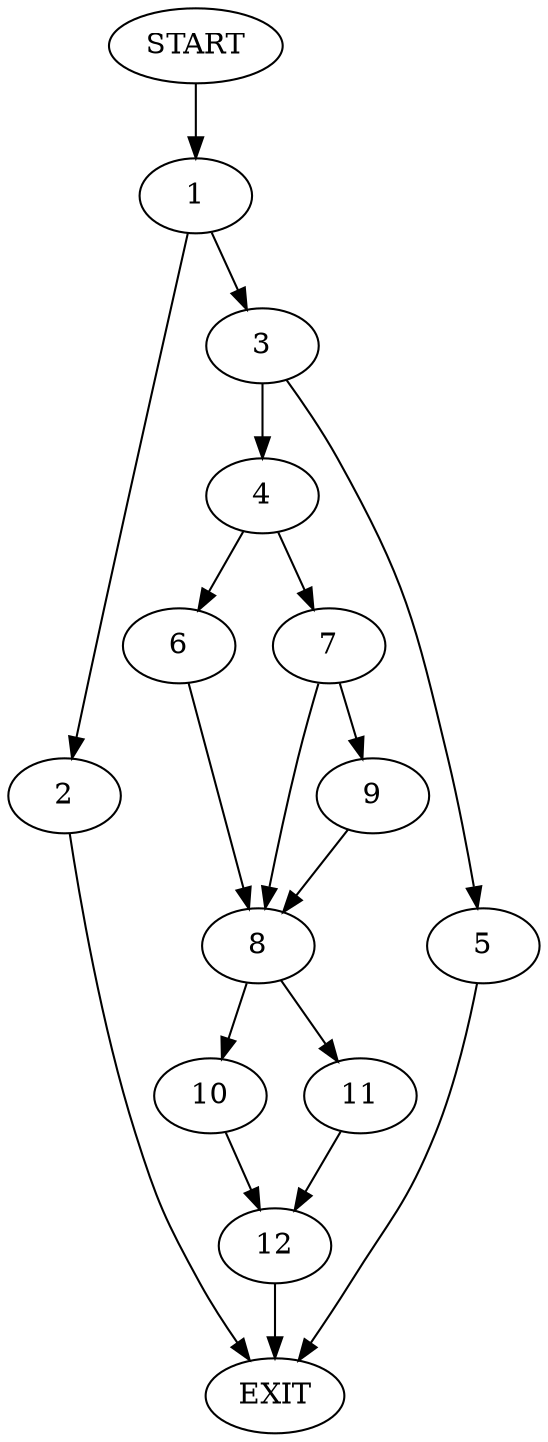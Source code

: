 digraph {
0 [label="START"]
13 [label="EXIT"]
0 -> 1
1 -> 2
1 -> 3
2 -> 13
3 -> 4
3 -> 5
5 -> 13
4 -> 6
4 -> 7
6 -> 8
7 -> 8
7 -> 9
8 -> 10
8 -> 11
9 -> 8
11 -> 12
10 -> 12
12 -> 13
}
